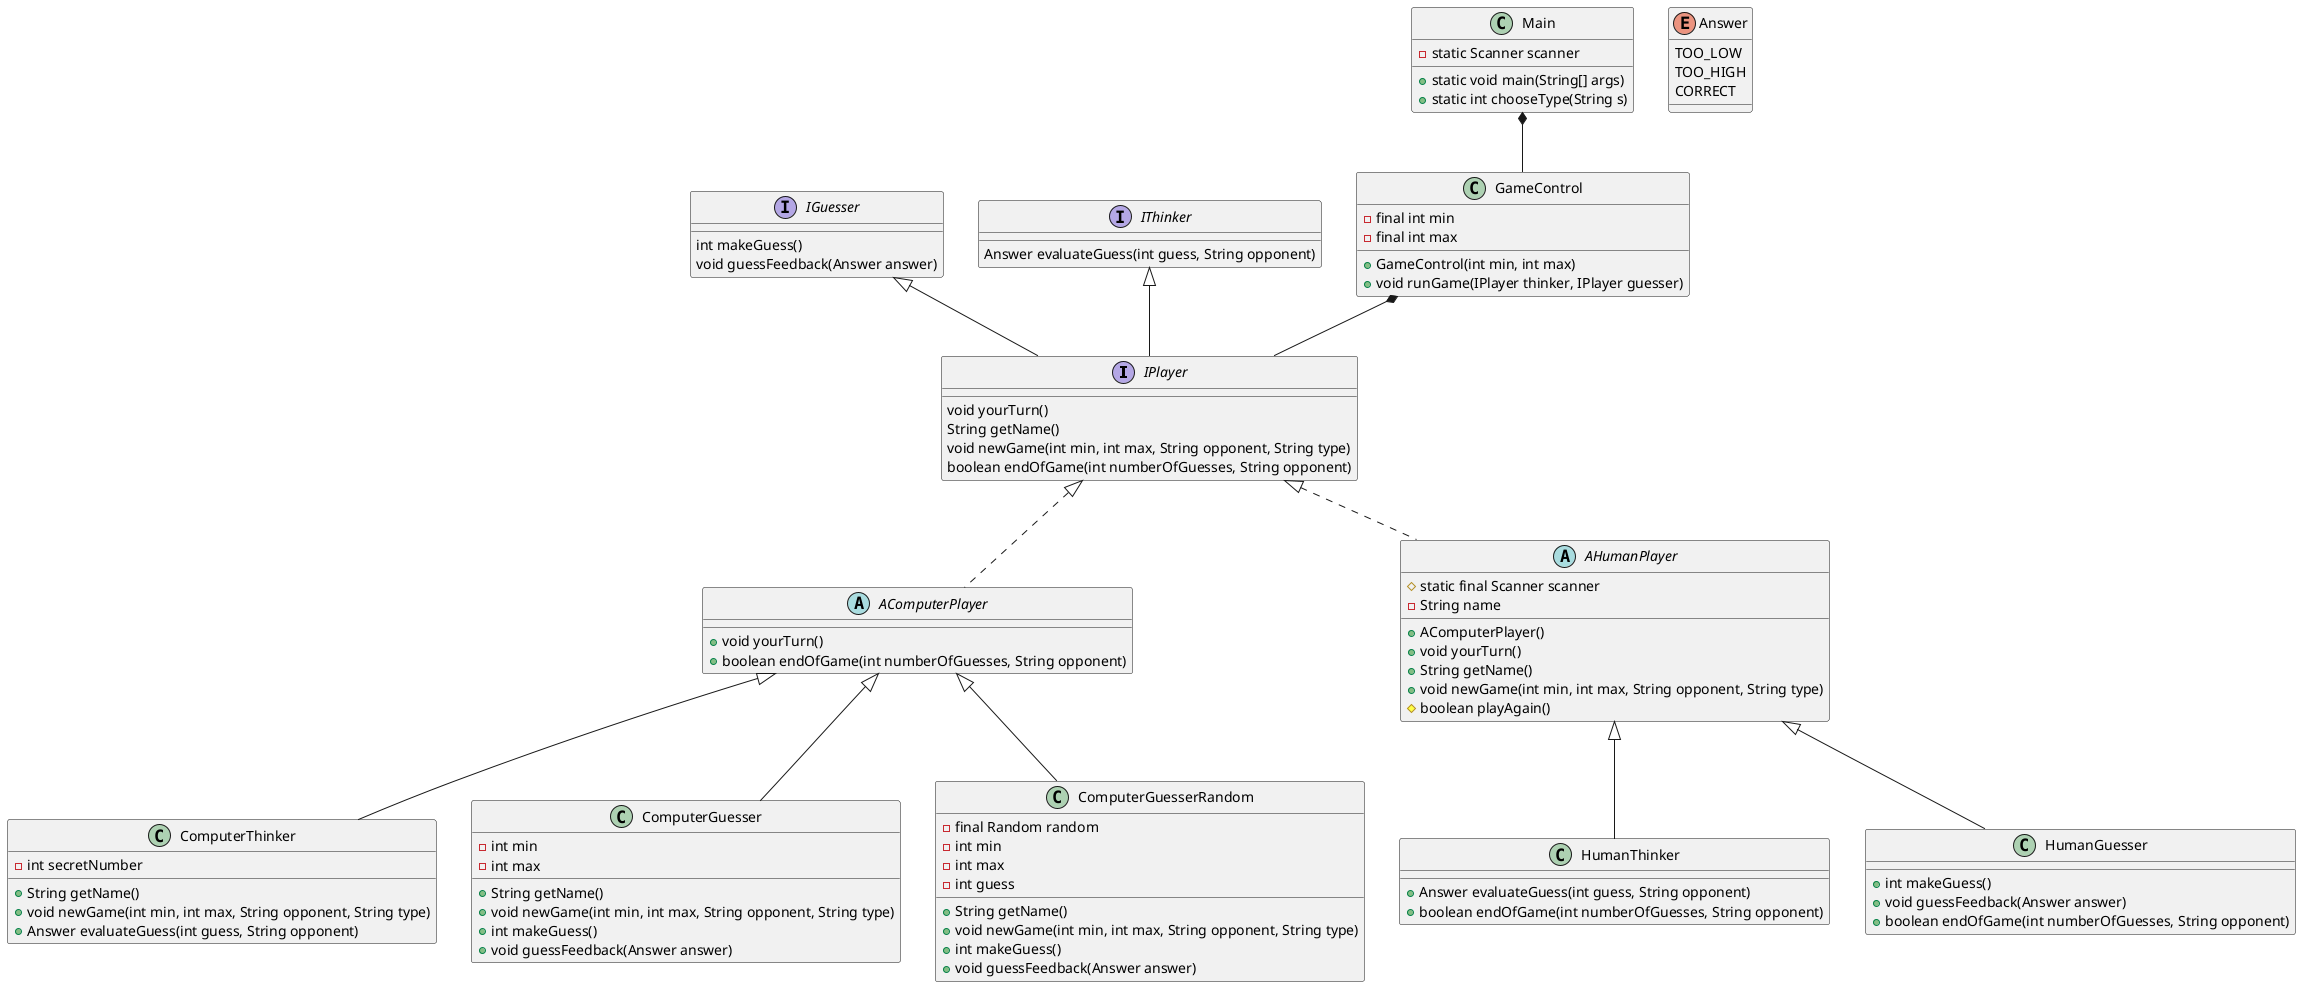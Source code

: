 @startuml

'------------------
' INTERFACES
'------------------

interface IPlayer extends IGuesser, IThinker {
    void yourTurn()
    String getName()
    void newGame(int min, int max, String opponent, String type)
    boolean endOfGame(int numberOfGuesses, String opponent)
}

interface IGuesser {
    int makeGuess()
    void guessFeedback(Answer answer)
}

interface IThinker {
    Answer evaluateGuess(int guess, String opponent)
}

'------------------
' ABSTRACT CLASSES
'------------------

abstract class AComputerPlayer implements IPlayer {
    + void yourTurn()
    + boolean endOfGame(int numberOfGuesses, String opponent)
}

abstract class AHumanPlayer implements IPlayer {
    # static final Scanner scanner
    - String name
    + AComputerPlayer()
    + void yourTurn()
    + String getName()
    + void newGame(int min, int max, String opponent, String type)
    # boolean playAgain()
}

'------------------
' CLASSES
'------------------

class ComputerThinker extends AComputerPlayer {
    - int secretNumber
    + String getName()
    + void newGame(int min, int max, String opponent, String type)
    + Answer evaluateGuess(int guess, String opponent)
}

class ComputerGuesser extends AComputerPlayer {
    - int min
    - int max
    + String getName()
    + void newGame(int min, int max, String opponent, String type)
    + int makeGuess()
    + void guessFeedback(Answer answer)
}

class ComputerGuesserRandom extends AComputerPlayer {
    - final Random random
    - int min
    - int max
    - int guess
    + String getName()
    + void newGame(int min, int max, String opponent, String type)
    + int makeGuess()
    + void guessFeedback(Answer answer)
}

class HumanThinker extends AHumanPlayer {
    + Answer evaluateGuess(int guess, String opponent)
    + boolean endOfGame(int numberOfGuesses, String opponent)
}

class HumanGuesser extends AHumanPlayer {
    + int makeGuess()
    + void guessFeedback(Answer answer)
    + boolean endOfGame(int numberOfGuesses, String opponent)
}

class GameControl {
    - final int min
    - final int max
    + GameControl(int min, int max)
    + void runGame(IPlayer thinker, IPlayer guesser)
}

class Main {
    - static Scanner scanner
    + static void main(String[] args)
    + static int chooseType(String s)
}

'------------------
' ENUMS
'------------------

enum Answer {
    TOO_LOW
    TOO_HIGH
    CORRECT
}

'------------------
' RELATIONS
'------------------

Main *-- GameControl

GameControl *-- IPlayer

@enduml